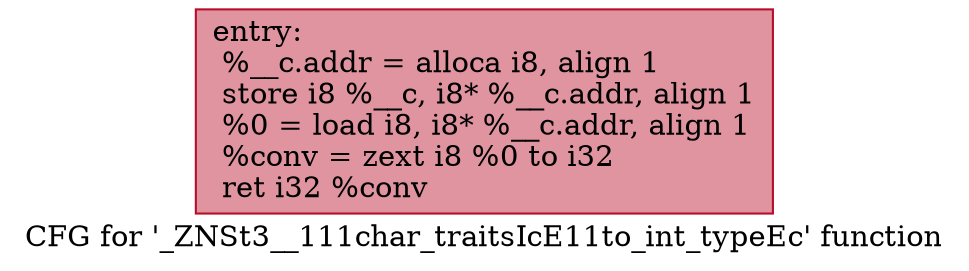 digraph "CFG for '_ZNSt3__111char_traitsIcE11to_int_typeEc' function" {
	label="CFG for '_ZNSt3__111char_traitsIcE11to_int_typeEc' function";

	Node0x600003e7f140 [shape=record,color="#b70d28ff", style=filled, fillcolor="#b70d2870",label="{entry:\l  %__c.addr = alloca i8, align 1\l  store i8 %__c, i8* %__c.addr, align 1\l  %0 = load i8, i8* %__c.addr, align 1\l  %conv = zext i8 %0 to i32\l  ret i32 %conv\l}"];
}
